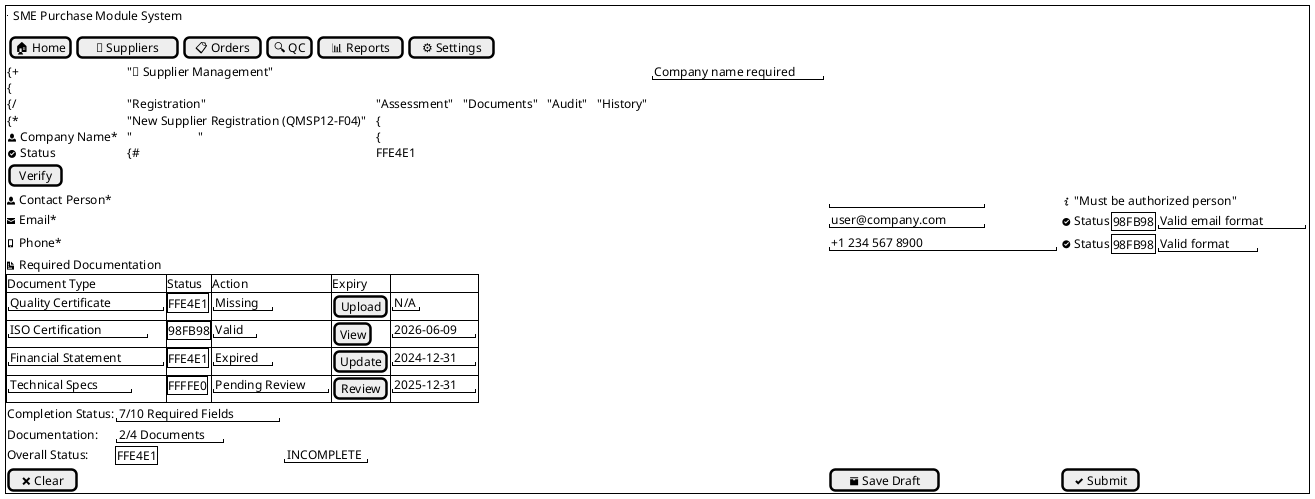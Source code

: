 @startuml "Purchase Module Interactive UI with Validations"
salt
{+
{
{^"SME Purchase Module System"}

{
[🏠 Home] | [👥 Suppliers] | [📋 Orders] | [🔍 QC] | [📊 Reports] | [⚙ Settings]
}

{T
' Supplier Management Tab with Extended Validation
{+ "👥 Supplier Management"
{
{/ "Registration" | "Assessment" | "Documents" | "Audit" | "History" 

{* "New Supplier Registration (QMSP12-F04)" |
{
' Form with validation rules
<&person> Company Name* | "                     " {
<&circle-check> Status | {#FFE4E1} "Company name required"
[Verify]
}

<&person> Contact Person* | "                   " {
<&info> "Must be authorized person"
}

<&envelope-closed> Email* | "user@company.com   " {
<&circle-check> Status | {#98FB98} "Valid email format"
}

<&phone> Phone* | "+1 234 567 8900             " {
<&circle-check> Status | {#98FB98} "Valid format"
}

' Required Documents Section
<&document> Required Documentation
{#
Document Type | Status | Action | Expiry
"Quality Certificate" | {#FFE4E1} "Missing" | [Upload] | "N/A"
"ISO Certification" | {#98FB98} "Valid" | [View] | "2026-06-09"
"Financial Statement" | {#FFE4E1} "Expired" | [Update] | "2024-12-31"
"Technical Specs" | {#FFFFE0} "Pending Review" | [Review] | "2025-12-31"
}

' Real-time Validation Status
{
Completion Status: | "7/10 Required Fields"
Documentation: | "2/4 Documents"
Overall Status: | {#FFE4E1} "INCOMPLETE"
}

[<&x> Clear] | [<&box> Save Draft] | [<&check> Submit]
}
}

{* "Enhanced Supplier Assessment (QMSP12-F05)" |
{
Assessment Date* | "2025-06-09" {
<&calendar> | [Select Date]
}

Assessor* | ^"John Smith        ▼^" {
<&person> Role | "Quality Manager"
}

{#
Evaluation Criteria | Rating | Weight | Score | Status
"Quality Management System" | ^"★★★★☆^" | "30%" | "24/30" | {#98FB98} "PASS"
"Technical Capability" | ^"★★★★★^" | "25%" | "25/25" | {#98FB98} "PASS"
"Financial Stability" | ^"★★★☆☆^" | "20%" | "12/20" | {#FFE4E1} "FAIL"
"Delivery Performance" | ^"★★★★☆^" | "15%" | "12/15" | {#98FB98} "PASS"
"Service & Support" | ^"★★★★☆^" | "10%" | "8/10" | {#98FB98} "PASS"
}

' Interactive Assessment Summary
{
Overall Score: | "81/100" | Classification: | {#FFFFE0} "CONDITIONAL APPROVAL"
Recommendations: | ^"Select action...▼^"
[<&comment-square> Add Note] | [<&file> Attach Evidence]
}

' Action Buttons with Validation
{
[<&reload> Reset] | [<&pencil> Edit] | [<&check> Submit for Approval]
}

' Real-time Validation Messages
{^
{#FFE4E1} "⚠ Financial score below threshold (60%)"
{#98FB98} "✓ Quality system meets requirements"
{#FFFFE0} "ℹ Pending management review"
}
}
}
|
{+ "📋 Purchase Order Management"
{
{* "Interactive PO Form (QMSP12-F06)" |
{
' PO Header with Validation
<&file> PO Number | "PO-2025-0601" {
<&lock-locked> "Auto-generated"
}

<&calendar> Date* | "2025-06-09" {
<&clock> "Must be future date"
}

<&person> Supplier* | ^"Select Approved Supplier ▼^" {
<&magnifying-glass> [Search] | [View Details]
}

' Line Items with Real-time Validation
{#
Code | Material | Qty | Unit Price | Total | Stock
"RM001" | ^"Raw Material A^" | "100" | "$50" | "$5,000" | {#98FB98} "Available"
"CP002" | ^"Component B^" | "200" | "$25" | "$5,000" | {#FFE4E1} "Low Stock"
}

' Dynamic Totals
Subtotal: | "$10,000"
Tax (7%): | "$700"
Total: | "$10,700"

' Budget Validation
Budget Status: | {#FFFFE0} "Warning: Near budget limit"

' Action Buttons
[<&plus> Add Item] | [<&minus> Remove] | [<&calculator> Recalculate]

' Approval Flow
Approval Status: | ^"Select Approver ▼^" | [Request Approval]
}

' Material Indent Integration
{* "Material Indent Form (QMSP12-F08)" |
{
Product* | ^"Select Product    ▼^" {
<&info> Stock Level | {#98FB98} "Adequate"
}

Required Qty* | "                  " {
<&info> "Min Order: 100"
}

Target Date* | "2025-06-09" {
<&info> "Lead Time: 14 days"
}

[Check Availability] | [Generate Indent] | [Rush Order]
}
}
|
{+ "🔍 Quality Control Hub"
{
{* "Advanced Inspection Checklist" |
{
<&box> PO Reference | ^"PO-2025-0601 ▼^"

' Interactive Checklist
{#
Check Point | Status | Action | Notes
"Documents" | [X] | [View] | "Complete"
"Quantity" | [X] | [Count] | "Verified"
"Visual" | [X] | [Photos] | "Acceptable"
"Quality" | [ ] | [Test] | "Pending"
}

' QC Measurements
{#
Parameter | Spec | Actual | Tolerance | Status
"Length" | "100mm" | "100.2" | "±0.5" | {#98FB98} "✓"
"Width" | "50mm" | "50.8" | "±0.5" | {#FFE4E1} "✗"
"Weight" | "500g" | "498" | "±5" | {#98FB98} "✓"
}

' Decision Making
Quality Decision: | ^"Select Action ▼^"
[📸 Photos] | [📝 Notes] | [❌ Reject] | [✓ Accept]
}
}
}
|
{+ "📊 Analytics Dashboard"
{
{* "Real-time Metrics" |
{
' KPIs with Trends
{#
Metric | Current | Target | Trend
"Supplier Rating" | "4.2/5" | "4.5" | "↗ +5%"
"Quality Score" | "92%" | "95%" | "↘ -2%"
"On-time Delivery" | "87%" | "90%" | "→ 0%"
}

' Interactive Charts
Quality Trends:
"▰▰▰▰▰▰▰▰▰▱" | "90%"
Delivery Performance:
"▰▰▰▰▰▰▰▰▱▱" | "80%"

' Alerts & Actions
{^
{#FFE4E1} "⚠ 3 Overdue POs"
{#FFFFE0} "⚠ 2 Pending Approvals"
{#98FB98} "✓ Quality targets met"
}

[📊 Export Report] | [📧 Share] | [🔄 Refresh]
}
}
}
}
}

' Status Bar with System Health
{
<&pulse> System: | {#98FB98} "Online" | 
<&person> User: | "Admin" | 
<&clock> Updated: | "2025-06-09 14:30" |
<&wifi> Connection: | {#98FB98} "Secure" |
[Help] | [Settings]
}
}
@enduml
